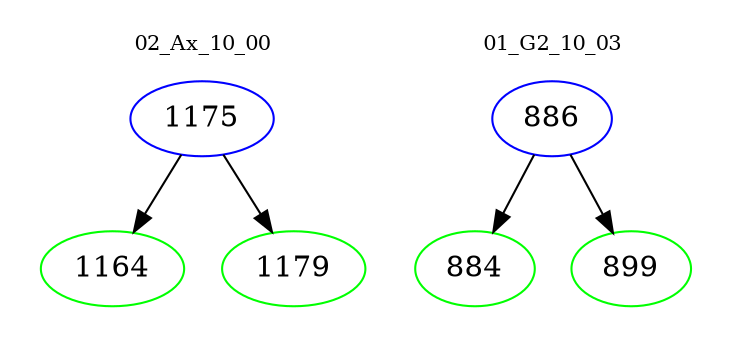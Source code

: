 digraph{
subgraph cluster_0 {
color = white
label = "02_Ax_10_00";
fontsize=10;
T0_1175 [label="1175", color="blue"]
T0_1175 -> T0_1164 [color="black"]
T0_1164 [label="1164", color="green"]
T0_1175 -> T0_1179 [color="black"]
T0_1179 [label="1179", color="green"]
}
subgraph cluster_1 {
color = white
label = "01_G2_10_03";
fontsize=10;
T1_886 [label="886", color="blue"]
T1_886 -> T1_884 [color="black"]
T1_884 [label="884", color="green"]
T1_886 -> T1_899 [color="black"]
T1_899 [label="899", color="green"]
}
}
